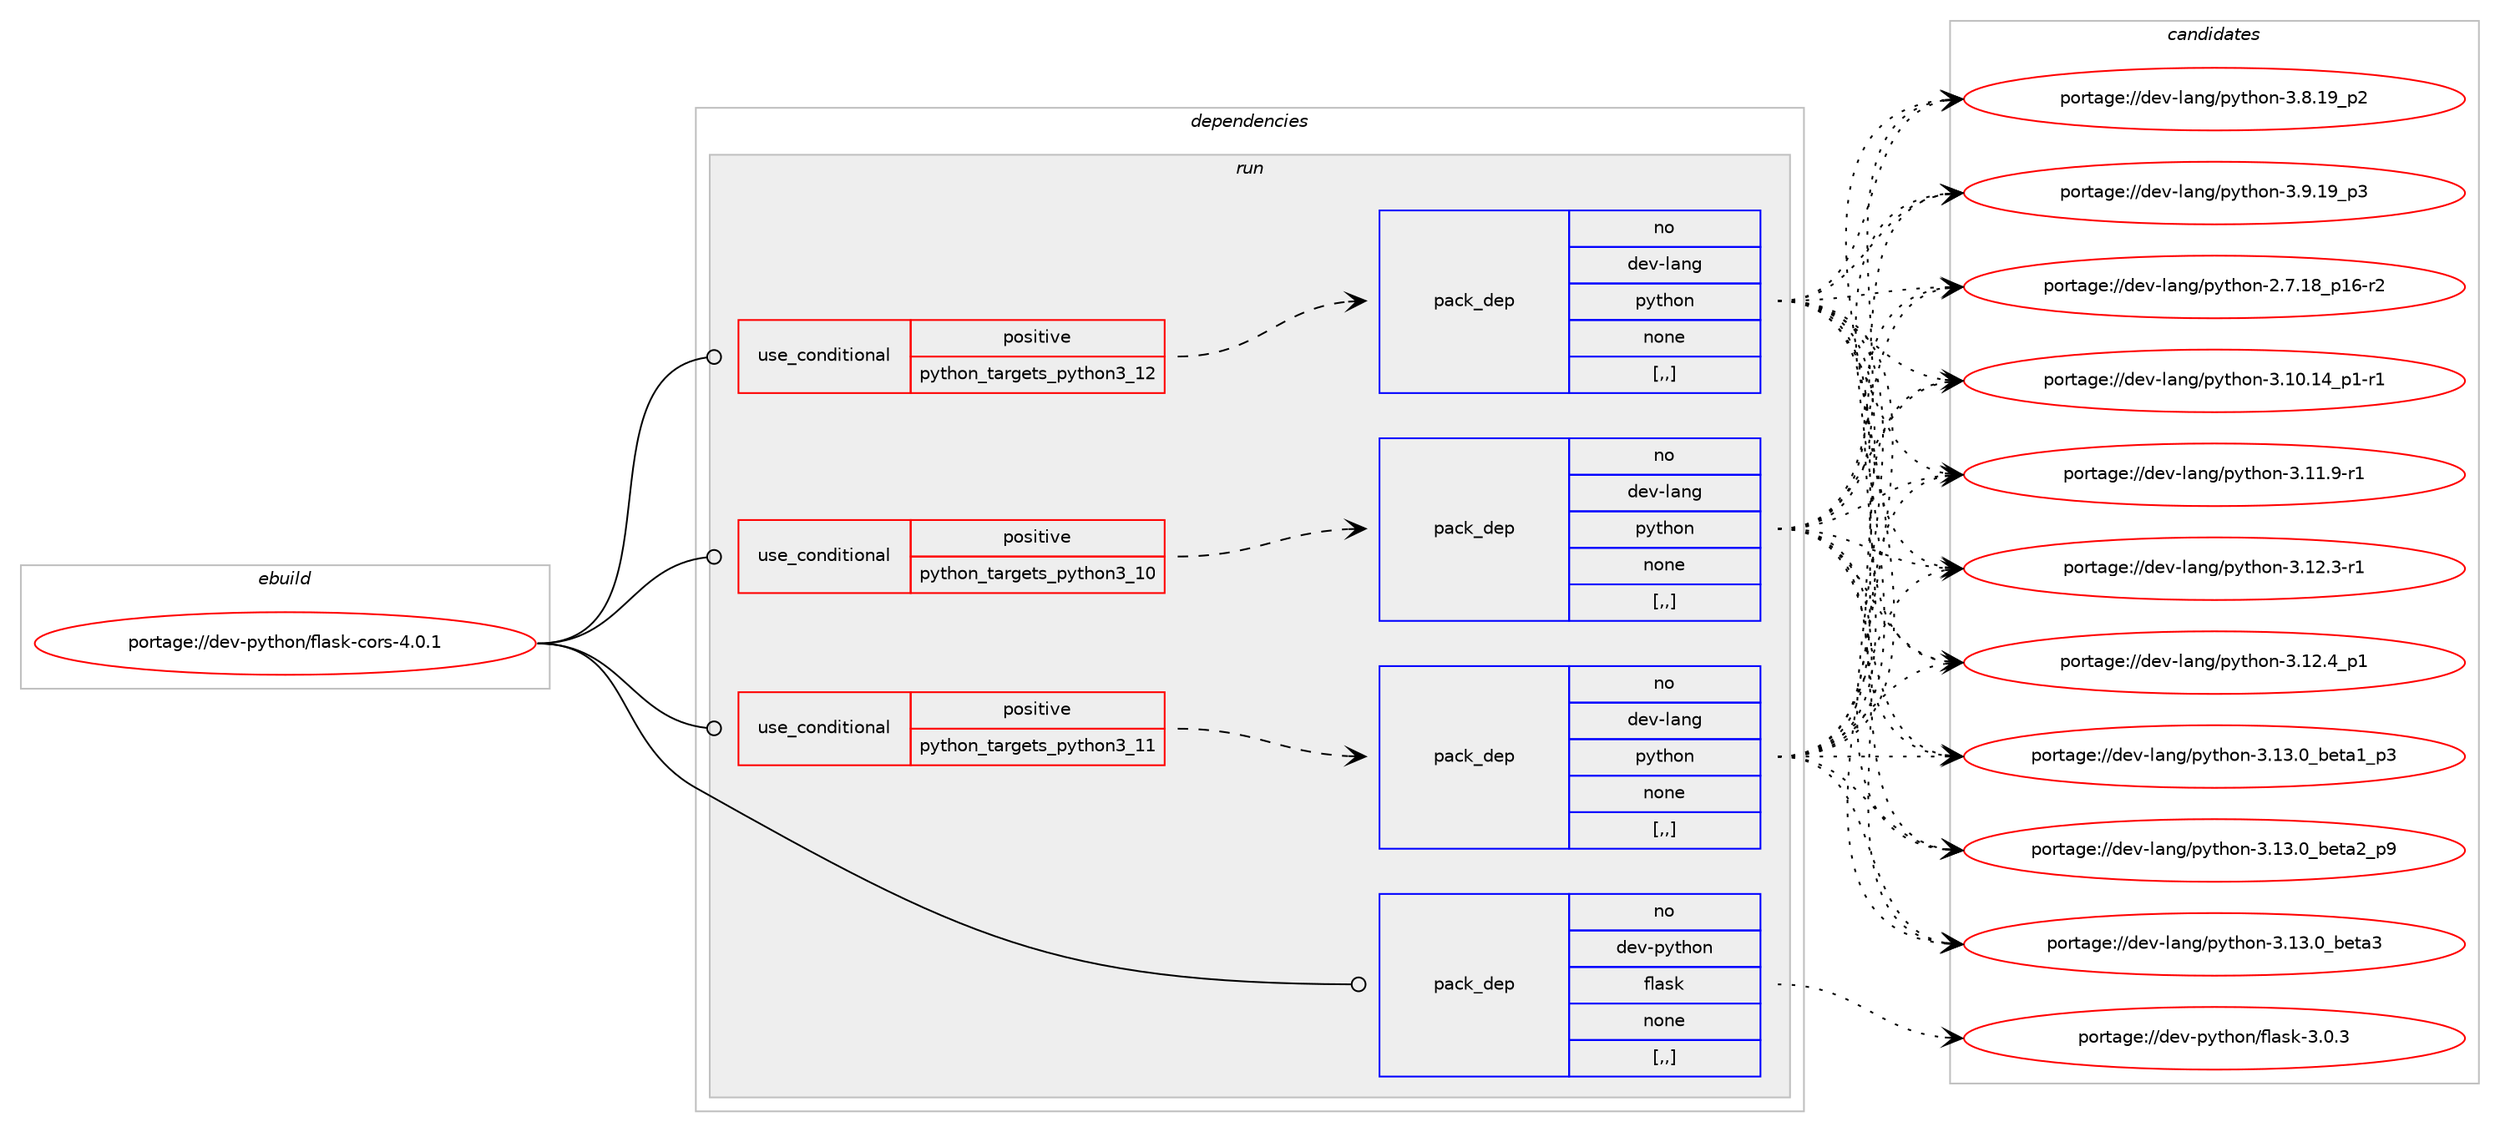 digraph prolog {

# *************
# Graph options
# *************

newrank=true;
concentrate=true;
compound=true;
graph [rankdir=LR,fontname=Helvetica,fontsize=10,ranksep=1.5];#, ranksep=2.5, nodesep=0.2];
edge  [arrowhead=vee];
node  [fontname=Helvetica,fontsize=10];

# **********
# The ebuild
# **********

subgraph cluster_leftcol {
color=gray;
rank=same;
label=<<i>ebuild</i>>;
id [label="portage://dev-python/flask-cors-4.0.1", color=red, width=4, href="../dev-python/flask-cors-4.0.1.svg"];
}

# ****************
# The dependencies
# ****************

subgraph cluster_midcol {
color=gray;
label=<<i>dependencies</i>>;
subgraph cluster_compile {
fillcolor="#eeeeee";
style=filled;
label=<<i>compile</i>>;
}
subgraph cluster_compileandrun {
fillcolor="#eeeeee";
style=filled;
label=<<i>compile and run</i>>;
}
subgraph cluster_run {
fillcolor="#eeeeee";
style=filled;
label=<<i>run</i>>;
subgraph cond31906 {
dependency143076 [label=<<TABLE BORDER="0" CELLBORDER="1" CELLSPACING="0" CELLPADDING="4"><TR><TD ROWSPAN="3" CELLPADDING="10">use_conditional</TD></TR><TR><TD>positive</TD></TR><TR><TD>python_targets_python3_10</TD></TR></TABLE>>, shape=none, color=red];
subgraph pack109955 {
dependency143077 [label=<<TABLE BORDER="0" CELLBORDER="1" CELLSPACING="0" CELLPADDING="4" WIDTH="220"><TR><TD ROWSPAN="6" CELLPADDING="30">pack_dep</TD></TR><TR><TD WIDTH="110">no</TD></TR><TR><TD>dev-lang</TD></TR><TR><TD>python</TD></TR><TR><TD>none</TD></TR><TR><TD>[,,]</TD></TR></TABLE>>, shape=none, color=blue];
}
dependency143076:e -> dependency143077:w [weight=20,style="dashed",arrowhead="vee"];
}
id:e -> dependency143076:w [weight=20,style="solid",arrowhead="odot"];
subgraph cond31907 {
dependency143078 [label=<<TABLE BORDER="0" CELLBORDER="1" CELLSPACING="0" CELLPADDING="4"><TR><TD ROWSPAN="3" CELLPADDING="10">use_conditional</TD></TR><TR><TD>positive</TD></TR><TR><TD>python_targets_python3_11</TD></TR></TABLE>>, shape=none, color=red];
subgraph pack109956 {
dependency143079 [label=<<TABLE BORDER="0" CELLBORDER="1" CELLSPACING="0" CELLPADDING="4" WIDTH="220"><TR><TD ROWSPAN="6" CELLPADDING="30">pack_dep</TD></TR><TR><TD WIDTH="110">no</TD></TR><TR><TD>dev-lang</TD></TR><TR><TD>python</TD></TR><TR><TD>none</TD></TR><TR><TD>[,,]</TD></TR></TABLE>>, shape=none, color=blue];
}
dependency143078:e -> dependency143079:w [weight=20,style="dashed",arrowhead="vee"];
}
id:e -> dependency143078:w [weight=20,style="solid",arrowhead="odot"];
subgraph cond31908 {
dependency143080 [label=<<TABLE BORDER="0" CELLBORDER="1" CELLSPACING="0" CELLPADDING="4"><TR><TD ROWSPAN="3" CELLPADDING="10">use_conditional</TD></TR><TR><TD>positive</TD></TR><TR><TD>python_targets_python3_12</TD></TR></TABLE>>, shape=none, color=red];
subgraph pack109957 {
dependency143081 [label=<<TABLE BORDER="0" CELLBORDER="1" CELLSPACING="0" CELLPADDING="4" WIDTH="220"><TR><TD ROWSPAN="6" CELLPADDING="30">pack_dep</TD></TR><TR><TD WIDTH="110">no</TD></TR><TR><TD>dev-lang</TD></TR><TR><TD>python</TD></TR><TR><TD>none</TD></TR><TR><TD>[,,]</TD></TR></TABLE>>, shape=none, color=blue];
}
dependency143080:e -> dependency143081:w [weight=20,style="dashed",arrowhead="vee"];
}
id:e -> dependency143080:w [weight=20,style="solid",arrowhead="odot"];
subgraph pack109958 {
dependency143082 [label=<<TABLE BORDER="0" CELLBORDER="1" CELLSPACING="0" CELLPADDING="4" WIDTH="220"><TR><TD ROWSPAN="6" CELLPADDING="30">pack_dep</TD></TR><TR><TD WIDTH="110">no</TD></TR><TR><TD>dev-python</TD></TR><TR><TD>flask</TD></TR><TR><TD>none</TD></TR><TR><TD>[,,]</TD></TR></TABLE>>, shape=none, color=blue];
}
id:e -> dependency143082:w [weight=20,style="solid",arrowhead="odot"];
}
}

# **************
# The candidates
# **************

subgraph cluster_choices {
rank=same;
color=gray;
label=<<i>candidates</i>>;

subgraph choice109955 {
color=black;
nodesep=1;
choice100101118451089711010347112121116104111110455046554649569511249544511450 [label="portage://dev-lang/python-2.7.18_p16-r2", color=red, width=4,href="../dev-lang/python-2.7.18_p16-r2.svg"];
choice100101118451089711010347112121116104111110455146494846495295112494511449 [label="portage://dev-lang/python-3.10.14_p1-r1", color=red, width=4,href="../dev-lang/python-3.10.14_p1-r1.svg"];
choice100101118451089711010347112121116104111110455146494946574511449 [label="portage://dev-lang/python-3.11.9-r1", color=red, width=4,href="../dev-lang/python-3.11.9-r1.svg"];
choice100101118451089711010347112121116104111110455146495046514511449 [label="portage://dev-lang/python-3.12.3-r1", color=red, width=4,href="../dev-lang/python-3.12.3-r1.svg"];
choice100101118451089711010347112121116104111110455146495046529511249 [label="portage://dev-lang/python-3.12.4_p1", color=red, width=4,href="../dev-lang/python-3.12.4_p1.svg"];
choice10010111845108971101034711212111610411111045514649514648959810111697499511251 [label="portage://dev-lang/python-3.13.0_beta1_p3", color=red, width=4,href="../dev-lang/python-3.13.0_beta1_p3.svg"];
choice10010111845108971101034711212111610411111045514649514648959810111697509511257 [label="portage://dev-lang/python-3.13.0_beta2_p9", color=red, width=4,href="../dev-lang/python-3.13.0_beta2_p9.svg"];
choice1001011184510897110103471121211161041111104551464951464895981011169751 [label="portage://dev-lang/python-3.13.0_beta3", color=red, width=4,href="../dev-lang/python-3.13.0_beta3.svg"];
choice100101118451089711010347112121116104111110455146564649579511250 [label="portage://dev-lang/python-3.8.19_p2", color=red, width=4,href="../dev-lang/python-3.8.19_p2.svg"];
choice100101118451089711010347112121116104111110455146574649579511251 [label="portage://dev-lang/python-3.9.19_p3", color=red, width=4,href="../dev-lang/python-3.9.19_p3.svg"];
dependency143077:e -> choice100101118451089711010347112121116104111110455046554649569511249544511450:w [style=dotted,weight="100"];
dependency143077:e -> choice100101118451089711010347112121116104111110455146494846495295112494511449:w [style=dotted,weight="100"];
dependency143077:e -> choice100101118451089711010347112121116104111110455146494946574511449:w [style=dotted,weight="100"];
dependency143077:e -> choice100101118451089711010347112121116104111110455146495046514511449:w [style=dotted,weight="100"];
dependency143077:e -> choice100101118451089711010347112121116104111110455146495046529511249:w [style=dotted,weight="100"];
dependency143077:e -> choice10010111845108971101034711212111610411111045514649514648959810111697499511251:w [style=dotted,weight="100"];
dependency143077:e -> choice10010111845108971101034711212111610411111045514649514648959810111697509511257:w [style=dotted,weight="100"];
dependency143077:e -> choice1001011184510897110103471121211161041111104551464951464895981011169751:w [style=dotted,weight="100"];
dependency143077:e -> choice100101118451089711010347112121116104111110455146564649579511250:w [style=dotted,weight="100"];
dependency143077:e -> choice100101118451089711010347112121116104111110455146574649579511251:w [style=dotted,weight="100"];
}
subgraph choice109956 {
color=black;
nodesep=1;
choice100101118451089711010347112121116104111110455046554649569511249544511450 [label="portage://dev-lang/python-2.7.18_p16-r2", color=red, width=4,href="../dev-lang/python-2.7.18_p16-r2.svg"];
choice100101118451089711010347112121116104111110455146494846495295112494511449 [label="portage://dev-lang/python-3.10.14_p1-r1", color=red, width=4,href="../dev-lang/python-3.10.14_p1-r1.svg"];
choice100101118451089711010347112121116104111110455146494946574511449 [label="portage://dev-lang/python-3.11.9-r1", color=red, width=4,href="../dev-lang/python-3.11.9-r1.svg"];
choice100101118451089711010347112121116104111110455146495046514511449 [label="portage://dev-lang/python-3.12.3-r1", color=red, width=4,href="../dev-lang/python-3.12.3-r1.svg"];
choice100101118451089711010347112121116104111110455146495046529511249 [label="portage://dev-lang/python-3.12.4_p1", color=red, width=4,href="../dev-lang/python-3.12.4_p1.svg"];
choice10010111845108971101034711212111610411111045514649514648959810111697499511251 [label="portage://dev-lang/python-3.13.0_beta1_p3", color=red, width=4,href="../dev-lang/python-3.13.0_beta1_p3.svg"];
choice10010111845108971101034711212111610411111045514649514648959810111697509511257 [label="portage://dev-lang/python-3.13.0_beta2_p9", color=red, width=4,href="../dev-lang/python-3.13.0_beta2_p9.svg"];
choice1001011184510897110103471121211161041111104551464951464895981011169751 [label="portage://dev-lang/python-3.13.0_beta3", color=red, width=4,href="../dev-lang/python-3.13.0_beta3.svg"];
choice100101118451089711010347112121116104111110455146564649579511250 [label="portage://dev-lang/python-3.8.19_p2", color=red, width=4,href="../dev-lang/python-3.8.19_p2.svg"];
choice100101118451089711010347112121116104111110455146574649579511251 [label="portage://dev-lang/python-3.9.19_p3", color=red, width=4,href="../dev-lang/python-3.9.19_p3.svg"];
dependency143079:e -> choice100101118451089711010347112121116104111110455046554649569511249544511450:w [style=dotted,weight="100"];
dependency143079:e -> choice100101118451089711010347112121116104111110455146494846495295112494511449:w [style=dotted,weight="100"];
dependency143079:e -> choice100101118451089711010347112121116104111110455146494946574511449:w [style=dotted,weight="100"];
dependency143079:e -> choice100101118451089711010347112121116104111110455146495046514511449:w [style=dotted,weight="100"];
dependency143079:e -> choice100101118451089711010347112121116104111110455146495046529511249:w [style=dotted,weight="100"];
dependency143079:e -> choice10010111845108971101034711212111610411111045514649514648959810111697499511251:w [style=dotted,weight="100"];
dependency143079:e -> choice10010111845108971101034711212111610411111045514649514648959810111697509511257:w [style=dotted,weight="100"];
dependency143079:e -> choice1001011184510897110103471121211161041111104551464951464895981011169751:w [style=dotted,weight="100"];
dependency143079:e -> choice100101118451089711010347112121116104111110455146564649579511250:w [style=dotted,weight="100"];
dependency143079:e -> choice100101118451089711010347112121116104111110455146574649579511251:w [style=dotted,weight="100"];
}
subgraph choice109957 {
color=black;
nodesep=1;
choice100101118451089711010347112121116104111110455046554649569511249544511450 [label="portage://dev-lang/python-2.7.18_p16-r2", color=red, width=4,href="../dev-lang/python-2.7.18_p16-r2.svg"];
choice100101118451089711010347112121116104111110455146494846495295112494511449 [label="portage://dev-lang/python-3.10.14_p1-r1", color=red, width=4,href="../dev-lang/python-3.10.14_p1-r1.svg"];
choice100101118451089711010347112121116104111110455146494946574511449 [label="portage://dev-lang/python-3.11.9-r1", color=red, width=4,href="../dev-lang/python-3.11.9-r1.svg"];
choice100101118451089711010347112121116104111110455146495046514511449 [label="portage://dev-lang/python-3.12.3-r1", color=red, width=4,href="../dev-lang/python-3.12.3-r1.svg"];
choice100101118451089711010347112121116104111110455146495046529511249 [label="portage://dev-lang/python-3.12.4_p1", color=red, width=4,href="../dev-lang/python-3.12.4_p1.svg"];
choice10010111845108971101034711212111610411111045514649514648959810111697499511251 [label="portage://dev-lang/python-3.13.0_beta1_p3", color=red, width=4,href="../dev-lang/python-3.13.0_beta1_p3.svg"];
choice10010111845108971101034711212111610411111045514649514648959810111697509511257 [label="portage://dev-lang/python-3.13.0_beta2_p9", color=red, width=4,href="../dev-lang/python-3.13.0_beta2_p9.svg"];
choice1001011184510897110103471121211161041111104551464951464895981011169751 [label="portage://dev-lang/python-3.13.0_beta3", color=red, width=4,href="../dev-lang/python-3.13.0_beta3.svg"];
choice100101118451089711010347112121116104111110455146564649579511250 [label="portage://dev-lang/python-3.8.19_p2", color=red, width=4,href="../dev-lang/python-3.8.19_p2.svg"];
choice100101118451089711010347112121116104111110455146574649579511251 [label="portage://dev-lang/python-3.9.19_p3", color=red, width=4,href="../dev-lang/python-3.9.19_p3.svg"];
dependency143081:e -> choice100101118451089711010347112121116104111110455046554649569511249544511450:w [style=dotted,weight="100"];
dependency143081:e -> choice100101118451089711010347112121116104111110455146494846495295112494511449:w [style=dotted,weight="100"];
dependency143081:e -> choice100101118451089711010347112121116104111110455146494946574511449:w [style=dotted,weight="100"];
dependency143081:e -> choice100101118451089711010347112121116104111110455146495046514511449:w [style=dotted,weight="100"];
dependency143081:e -> choice100101118451089711010347112121116104111110455146495046529511249:w [style=dotted,weight="100"];
dependency143081:e -> choice10010111845108971101034711212111610411111045514649514648959810111697499511251:w [style=dotted,weight="100"];
dependency143081:e -> choice10010111845108971101034711212111610411111045514649514648959810111697509511257:w [style=dotted,weight="100"];
dependency143081:e -> choice1001011184510897110103471121211161041111104551464951464895981011169751:w [style=dotted,weight="100"];
dependency143081:e -> choice100101118451089711010347112121116104111110455146564649579511250:w [style=dotted,weight="100"];
dependency143081:e -> choice100101118451089711010347112121116104111110455146574649579511251:w [style=dotted,weight="100"];
}
subgraph choice109958 {
color=black;
nodesep=1;
choice100101118451121211161041111104710210897115107455146484651 [label="portage://dev-python/flask-3.0.3", color=red, width=4,href="../dev-python/flask-3.0.3.svg"];
dependency143082:e -> choice100101118451121211161041111104710210897115107455146484651:w [style=dotted,weight="100"];
}
}

}
